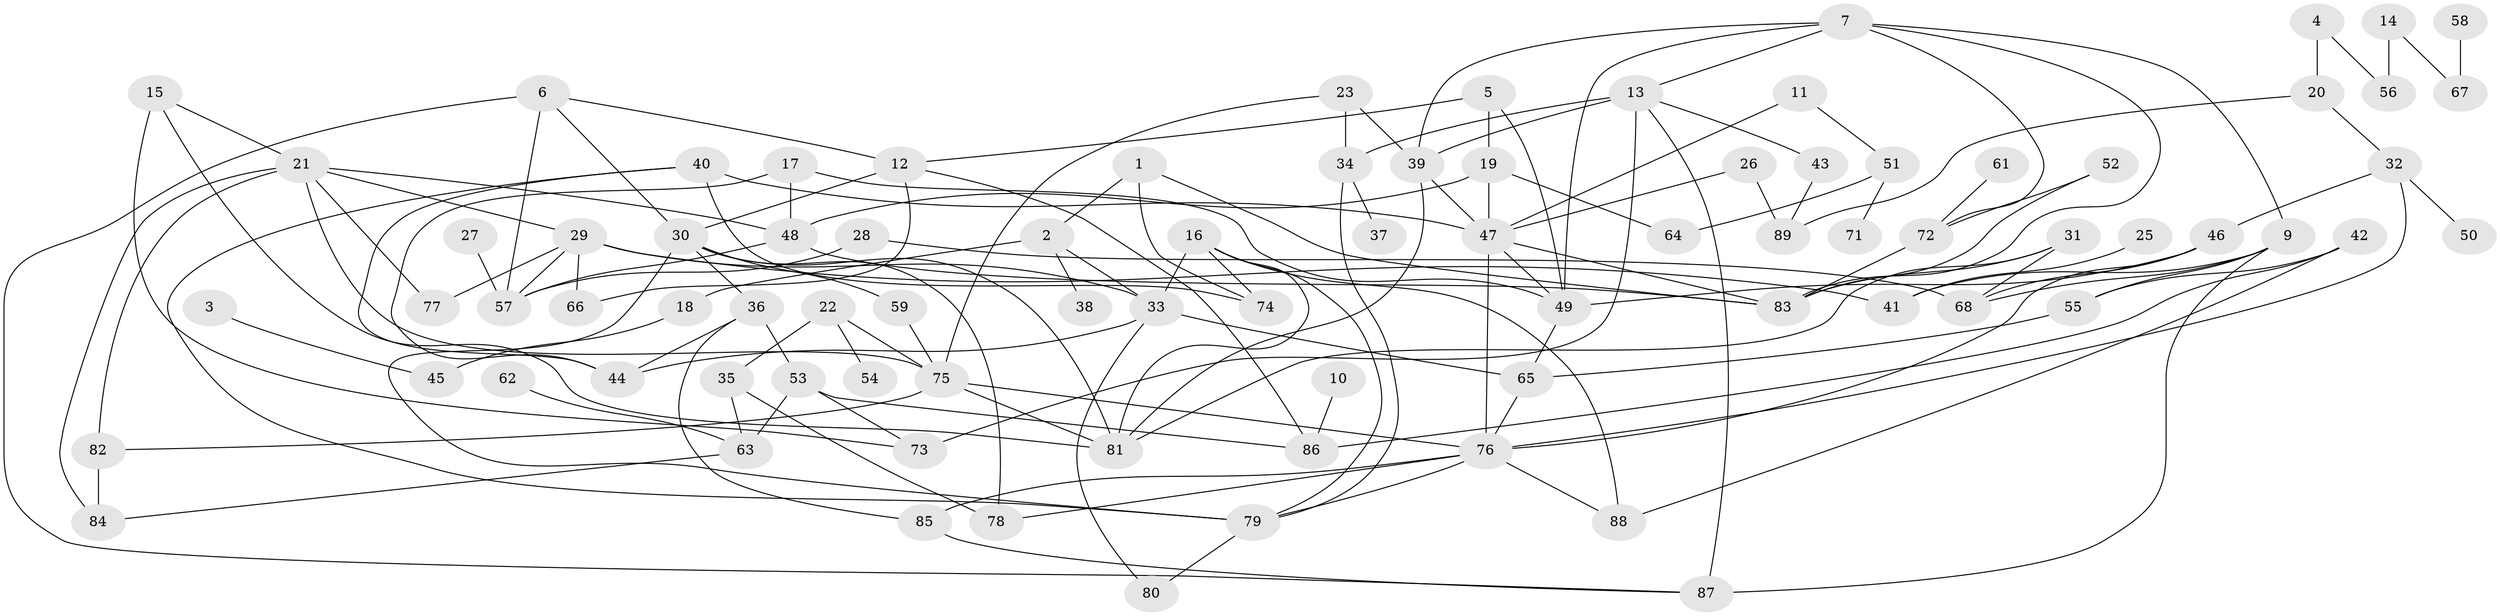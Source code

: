 // original degree distribution, {4: 0.1554054054054054, 3: 0.21621621621621623, 1: 0.17567567567567569, 5: 0.06756756756756757, 2: 0.2905405405405405, 6: 0.04054054054054054, 7: 0.02702702702702703, 0: 0.02702702702702703}
// Generated by graph-tools (version 1.1) at 2025/35/03/04/25 23:35:53]
// undirected, 84 vertices, 144 edges
graph export_dot {
  node [color=gray90,style=filled];
  1;
  2;
  3;
  4;
  5;
  6;
  7;
  9;
  10;
  11;
  12;
  13;
  14;
  15;
  16;
  17;
  18;
  19;
  20;
  21;
  22;
  23;
  25;
  26;
  27;
  28;
  29;
  30;
  31;
  32;
  33;
  34;
  35;
  36;
  37;
  38;
  39;
  40;
  41;
  42;
  43;
  44;
  45;
  46;
  47;
  48;
  49;
  50;
  51;
  52;
  53;
  54;
  55;
  56;
  57;
  58;
  59;
  61;
  62;
  63;
  64;
  65;
  66;
  67;
  68;
  71;
  72;
  73;
  74;
  75;
  76;
  77;
  78;
  79;
  80;
  81;
  82;
  83;
  84;
  85;
  86;
  87;
  88;
  89;
  1 -- 2 [weight=1.0];
  1 -- 74 [weight=1.0];
  1 -- 83 [weight=1.0];
  2 -- 18 [weight=1.0];
  2 -- 33 [weight=1.0];
  2 -- 38 [weight=1.0];
  3 -- 45 [weight=1.0];
  4 -- 20 [weight=1.0];
  4 -- 56 [weight=1.0];
  5 -- 12 [weight=1.0];
  5 -- 19 [weight=2.0];
  5 -- 49 [weight=1.0];
  6 -- 12 [weight=1.0];
  6 -- 30 [weight=1.0];
  6 -- 57 [weight=1.0];
  6 -- 87 [weight=1.0];
  7 -- 9 [weight=1.0];
  7 -- 13 [weight=1.0];
  7 -- 39 [weight=1.0];
  7 -- 49 [weight=1.0];
  7 -- 72 [weight=1.0];
  7 -- 83 [weight=1.0];
  9 -- 41 [weight=1.0];
  9 -- 55 [weight=1.0];
  9 -- 68 [weight=1.0];
  9 -- 87 [weight=1.0];
  10 -- 86 [weight=1.0];
  11 -- 47 [weight=1.0];
  11 -- 51 [weight=1.0];
  12 -- 30 [weight=1.0];
  12 -- 66 [weight=1.0];
  12 -- 86 [weight=1.0];
  13 -- 34 [weight=1.0];
  13 -- 39 [weight=1.0];
  13 -- 43 [weight=1.0];
  13 -- 73 [weight=2.0];
  13 -- 87 [weight=1.0];
  14 -- 56 [weight=1.0];
  14 -- 67 [weight=1.0];
  15 -- 21 [weight=1.0];
  15 -- 73 [weight=1.0];
  15 -- 81 [weight=1.0];
  16 -- 33 [weight=1.0];
  16 -- 74 [weight=1.0];
  16 -- 79 [weight=1.0];
  16 -- 81 [weight=1.0];
  16 -- 88 [weight=1.0];
  17 -- 44 [weight=1.0];
  17 -- 48 [weight=1.0];
  17 -- 49 [weight=1.0];
  18 -- 45 [weight=1.0];
  19 -- 47 [weight=1.0];
  19 -- 48 [weight=1.0];
  19 -- 64 [weight=1.0];
  20 -- 32 [weight=1.0];
  20 -- 89 [weight=1.0];
  21 -- 29 [weight=1.0];
  21 -- 48 [weight=1.0];
  21 -- 75 [weight=1.0];
  21 -- 77 [weight=1.0];
  21 -- 82 [weight=1.0];
  21 -- 84 [weight=1.0];
  22 -- 35 [weight=1.0];
  22 -- 54 [weight=1.0];
  22 -- 75 [weight=1.0];
  23 -- 34 [weight=1.0];
  23 -- 39 [weight=1.0];
  23 -- 75 [weight=1.0];
  25 -- 41 [weight=1.0];
  26 -- 47 [weight=1.0];
  26 -- 89 [weight=1.0];
  27 -- 57 [weight=1.0];
  28 -- 57 [weight=1.0];
  28 -- 68 [weight=1.0];
  29 -- 33 [weight=1.0];
  29 -- 41 [weight=1.0];
  29 -- 57 [weight=1.0];
  29 -- 66 [weight=1.0];
  29 -- 77 [weight=1.0];
  30 -- 36 [weight=1.0];
  30 -- 59 [weight=1.0];
  30 -- 78 [weight=1.0];
  30 -- 79 [weight=1.0];
  30 -- 81 [weight=1.0];
  31 -- 68 [weight=1.0];
  31 -- 81 [weight=1.0];
  31 -- 83 [weight=1.0];
  32 -- 46 [weight=1.0];
  32 -- 50 [weight=1.0];
  32 -- 76 [weight=1.0];
  33 -- 44 [weight=1.0];
  33 -- 65 [weight=1.0];
  33 -- 80 [weight=1.0];
  34 -- 37 [weight=1.0];
  34 -- 79 [weight=1.0];
  35 -- 63 [weight=1.0];
  35 -- 78 [weight=1.0];
  36 -- 44 [weight=1.0];
  36 -- 53 [weight=1.0];
  36 -- 85 [weight=1.0];
  39 -- 47 [weight=1.0];
  39 -- 81 [weight=1.0];
  40 -- 44 [weight=1.0];
  40 -- 47 [weight=1.0];
  40 -- 74 [weight=1.0];
  40 -- 79 [weight=1.0];
  42 -- 55 [weight=1.0];
  42 -- 86 [weight=1.0];
  42 -- 88 [weight=1.0];
  43 -- 89 [weight=2.0];
  46 -- 49 [weight=1.0];
  46 -- 68 [weight=2.0];
  46 -- 76 [weight=1.0];
  47 -- 49 [weight=1.0];
  47 -- 76 [weight=1.0];
  47 -- 83 [weight=1.0];
  48 -- 57 [weight=1.0];
  48 -- 83 [weight=1.0];
  49 -- 65 [weight=1.0];
  51 -- 64 [weight=1.0];
  51 -- 71 [weight=1.0];
  52 -- 72 [weight=1.0];
  52 -- 83 [weight=1.0];
  53 -- 63 [weight=1.0];
  53 -- 73 [weight=1.0];
  53 -- 86 [weight=1.0];
  55 -- 65 [weight=1.0];
  58 -- 67 [weight=1.0];
  59 -- 75 [weight=1.0];
  61 -- 72 [weight=1.0];
  62 -- 63 [weight=1.0];
  63 -- 84 [weight=1.0];
  65 -- 76 [weight=1.0];
  72 -- 83 [weight=1.0];
  75 -- 76 [weight=1.0];
  75 -- 81 [weight=1.0];
  75 -- 82 [weight=1.0];
  76 -- 78 [weight=1.0];
  76 -- 79 [weight=1.0];
  76 -- 85 [weight=1.0];
  76 -- 88 [weight=1.0];
  79 -- 80 [weight=1.0];
  82 -- 84 [weight=1.0];
  85 -- 87 [weight=1.0];
}
